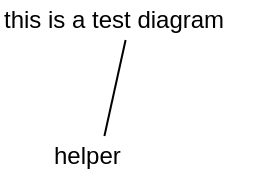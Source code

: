 <mxfile version="12.1.7" type="device" pages="2"><diagram id="1dMstaCY08wY50I3MFBW" name="Tab 1"><mxGraphModel dx="1106" dy="860" grid="1" gridSize="10" guides="1" tooltips="1" connect="1" arrows="1" fold="1" page="1" pageScale="1" pageWidth="850" pageHeight="1100" math="0" shadow="0"><root><mxCell id="0"/><mxCell id="1" parent="0"/><mxCell id="i4sGg8bSkyUIFC7NJkLE-1" value="this is a test diagram" style="text;html=1;resizable=0;points=[];autosize=1;align=left;verticalAlign=top;spacingTop=-4;" parent="1" vertex="1"><mxGeometry x="284" y="160" width="130" height="20" as="geometry"/></mxCell><mxCell id="i4sGg8bSkyUIFC7NJkLE-2" value="helper" style="text;html=1;resizable=0;points=[];autosize=1;align=left;verticalAlign=top;spacingTop=-4;" parent="1" vertex="1"><mxGeometry x="309" y="228" width="50" height="20" as="geometry"/></mxCell><mxCell id="i4sGg8bSkyUIFC7NJkLE-3" value="" style="endArrow=none;html=1;" parent="1" source="i4sGg8bSkyUIFC7NJkLE-2" target="i4sGg8bSkyUIFC7NJkLE-1" edge="1"><mxGeometry width="50" height="50" relative="1" as="geometry"><mxPoint x="200" y="280" as="sourcePoint"/><mxPoint x="250" y="230" as="targetPoint"/></mxGeometry></mxCell></root></mxGraphModel></diagram><diagram id="GHfeHe2o456X1Uvl4aY1" name="Tab 2"><mxGraphModel dx="1041" dy="793" grid="1" gridSize="10" guides="1" tooltips="1" connect="1" arrows="1" fold="1" page="1" pageScale="1" pageWidth="850" pageHeight="1100" math="0" shadow="0"><root><mxCell id="MXRy82Ifvxj1utwsVIDY-0"/><mxCell id="MXRy82Ifvxj1utwsVIDY-1" parent="MXRy82Ifvxj1utwsVIDY-0"/><mxCell id="MXRy82Ifvxj1utwsVIDY-2" value="bar" style="text;html=1;resizable=0;points=[];autosize=1;align=left;verticalAlign=top;spacingTop=-4;" vertex="1" parent="MXRy82Ifvxj1utwsVIDY-1"><mxGeometry x="278" y="327" width="30" height="20" as="geometry"/></mxCell><mxCell id="MXRy82Ifvxj1utwsVIDY-3" value="baz" style="text;html=1;resizable=0;points=[];autosize=1;align=left;verticalAlign=top;spacingTop=-4;" vertex="1" parent="MXRy82Ifvxj1utwsVIDY-1"><mxGeometry x="392" y="321" width="30" height="20" as="geometry"/></mxCell><mxCell id="MXRy82Ifvxj1utwsVIDY-4" value="xyz" style="text;html=1;resizable=0;points=[];autosize=1;align=left;verticalAlign=top;spacingTop=-4;" vertex="1" parent="MXRy82Ifvxj1utwsVIDY-1"><mxGeometry x="455" y="288" width="30" height="20" as="geometry"/></mxCell><mxCell id="MXRy82Ifvxj1utwsVIDY-5" value="" style="endArrow=none;html=1;" edge="1" parent="MXRy82Ifvxj1utwsVIDY-1" source="MXRy82Ifvxj1utwsVIDY-2" target="MXRy82Ifvxj1utwsVIDY-3"><mxGeometry width="50" height="50" relative="1" as="geometry"><mxPoint x="300" y="290" as="sourcePoint"/><mxPoint x="350" y="240" as="targetPoint"/></mxGeometry></mxCell><mxCell id="MXRy82Ifvxj1utwsVIDY-6" value="" style="endArrow=none;html=1;" edge="1" parent="MXRy82Ifvxj1utwsVIDY-1" source="MXRy82Ifvxj1utwsVIDY-3" target="MXRy82Ifvxj1utwsVIDY-4"><mxGeometry width="50" height="50" relative="1" as="geometry"><mxPoint x="318" y="346.211" as="sourcePoint"/><mxPoint x="402" y="341.789" as="targetPoint"/></mxGeometry></mxCell></root></mxGraphModel></diagram></mxfile>